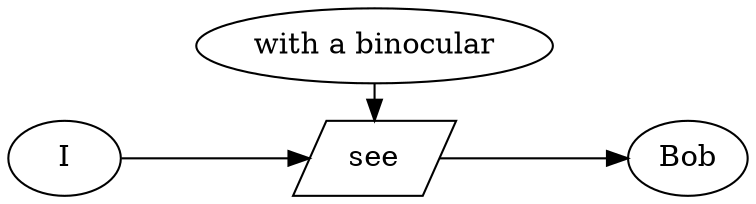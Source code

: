 digraph{
rankdir=LR

{rank=same; N3011211500 N3011211596}

N3011211404 [ label="I", shape=ellipse ]
N3011211500 [ label="see", shape=parallelogram ]
N3011211564 [ label="Bob", shape=ellipse ]
N3011211596 [ label="with a binocular", shape=ellipse ]

N3011211404 -> N3011211500
N3011211500 -> N3011211564
N3011211596 -> N3011211500
}
